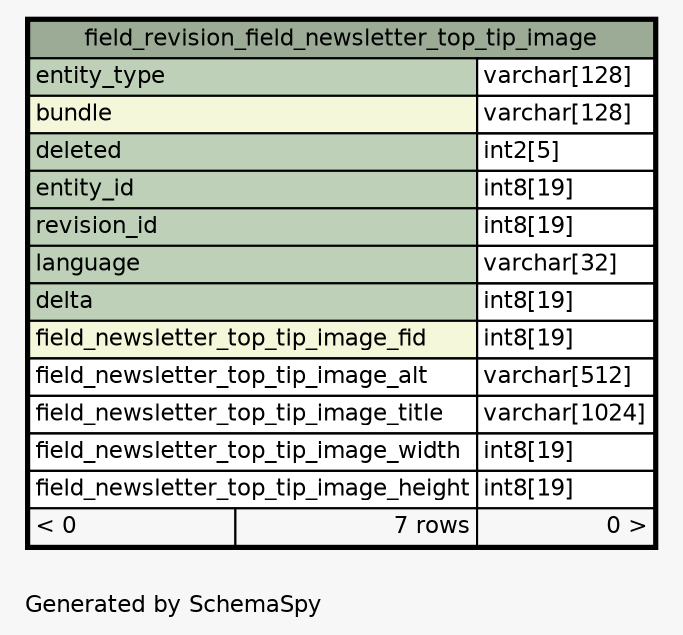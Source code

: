 // dot 2.30.1 on Mac OS X 10.8.3
// SchemaSpy rev 590
digraph "oneDegreeRelationshipsDiagram" {
  graph [
    rankdir="RL"
    bgcolor="#f7f7f7"
    label="\nGenerated by SchemaSpy"
    labeljust="l"
    nodesep="0.18"
    ranksep="0.46"
    fontname="Helvetica"
    fontsize="11"
  ];
  node [
    fontname="Helvetica"
    fontsize="11"
    shape="plaintext"
  ];
  edge [
    arrowsize="0.8"
  ];
  "field_revision_field_newsletter_top_tip_image" [
    label=<
    <TABLE BORDER="2" CELLBORDER="1" CELLSPACING="0" BGCOLOR="#ffffff">
      <TR><TD COLSPAN="3" BGCOLOR="#9bab96" ALIGN="CENTER">field_revision_field_newsletter_top_tip_image</TD></TR>
      <TR><TD PORT="entity_type" COLSPAN="2" BGCOLOR="#bed1b8" ALIGN="LEFT">entity_type</TD><TD PORT="entity_type.type" ALIGN="LEFT">varchar[128]</TD></TR>
      <TR><TD PORT="bundle" COLSPAN="2" BGCOLOR="#f4f7da" ALIGN="LEFT">bundle</TD><TD PORT="bundle.type" ALIGN="LEFT">varchar[128]</TD></TR>
      <TR><TD PORT="deleted" COLSPAN="2" BGCOLOR="#bed1b8" ALIGN="LEFT">deleted</TD><TD PORT="deleted.type" ALIGN="LEFT">int2[5]</TD></TR>
      <TR><TD PORT="entity_id" COLSPAN="2" BGCOLOR="#bed1b8" ALIGN="LEFT">entity_id</TD><TD PORT="entity_id.type" ALIGN="LEFT">int8[19]</TD></TR>
      <TR><TD PORT="revision_id" COLSPAN="2" BGCOLOR="#bed1b8" ALIGN="LEFT">revision_id</TD><TD PORT="revision_id.type" ALIGN="LEFT">int8[19]</TD></TR>
      <TR><TD PORT="language" COLSPAN="2" BGCOLOR="#bed1b8" ALIGN="LEFT">language</TD><TD PORT="language.type" ALIGN="LEFT">varchar[32]</TD></TR>
      <TR><TD PORT="delta" COLSPAN="2" BGCOLOR="#bed1b8" ALIGN="LEFT">delta</TD><TD PORT="delta.type" ALIGN="LEFT">int8[19]</TD></TR>
      <TR><TD PORT="field_newsletter_top_tip_image_fid" COLSPAN="2" BGCOLOR="#f4f7da" ALIGN="LEFT">field_newsletter_top_tip_image_fid</TD><TD PORT="field_newsletter_top_tip_image_fid.type" ALIGN="LEFT">int8[19]</TD></TR>
      <TR><TD PORT="field_newsletter_top_tip_image_alt" COLSPAN="2" ALIGN="LEFT">field_newsletter_top_tip_image_alt</TD><TD PORT="field_newsletter_top_tip_image_alt.type" ALIGN="LEFT">varchar[512]</TD></TR>
      <TR><TD PORT="field_newsletter_top_tip_image_title" COLSPAN="2" ALIGN="LEFT">field_newsletter_top_tip_image_title</TD><TD PORT="field_newsletter_top_tip_image_title.type" ALIGN="LEFT">varchar[1024]</TD></TR>
      <TR><TD PORT="field_newsletter_top_tip_image_width" COLSPAN="2" ALIGN="LEFT">field_newsletter_top_tip_image_width</TD><TD PORT="field_newsletter_top_tip_image_width.type" ALIGN="LEFT">int8[19]</TD></TR>
      <TR><TD PORT="field_newsletter_top_tip_image_height" COLSPAN="2" ALIGN="LEFT">field_newsletter_top_tip_image_height</TD><TD PORT="field_newsletter_top_tip_image_height.type" ALIGN="LEFT">int8[19]</TD></TR>
      <TR><TD ALIGN="LEFT" BGCOLOR="#f7f7f7">&lt; 0</TD><TD ALIGN="RIGHT" BGCOLOR="#f7f7f7">7 rows</TD><TD ALIGN="RIGHT" BGCOLOR="#f7f7f7">0 &gt;</TD></TR>
    </TABLE>>
    URL="field_revision_field_newsletter_top_tip_image.html"
    tooltip="field_revision_field_newsletter_top_tip_image"
  ];
}
